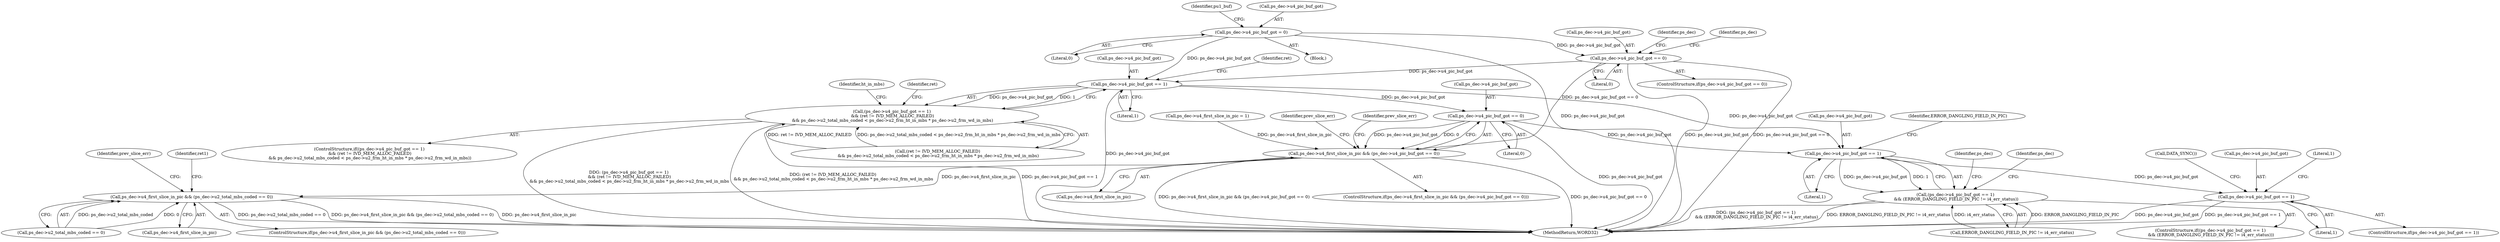 digraph "0_Android_e86d3cfd2bc28dac421092106751e5638d54a848@pointer" {
"1001273" [label="(Call,ps_dec->u4_pic_buf_got == 0)"];
"1000992" [label="(Call,ps_dec->u4_pic_buf_got = 0)"];
"1001504" [label="(Call,ps_dec->u4_pic_buf_got == 1)"];
"1001503" [label="(Call,(ps_dec->u4_pic_buf_got == 1)\n && (ret != IVD_MEM_ALLOC_FAILED)\n && ps_dec->u2_total_mbs_coded < ps_dec->u2_frm_ht_in_mbs * ps_dec->u2_frm_wd_in_mbs)"];
"1001559" [label="(Call,ps_dec->u4_pic_buf_got == 0)"];
"1001555" [label="(Call,ps_dec->u4_first_slice_in_pic && (ps_dec->u4_pic_buf_got == 0))"];
"1001572" [label="(Call,ps_dec->u4_first_slice_in_pic && (ps_dec->u2_total_mbs_coded == 0))"];
"1001876" [label="(Call,ps_dec->u4_pic_buf_got == 1)"];
"1001875" [label="(Call,(ps_dec->u4_pic_buf_got == 1)\n && (ERROR_DANGLING_FIELD_IN_PIC != i4_err_status))"];
"1002219" [label="(Call,ps_dec->u4_pic_buf_got == 1)"];
"1001502" [label="(ControlStructure,if((ps_dec->u4_pic_buf_got == 1)\n && (ret != IVD_MEM_ALLOC_FAILED)\n && ps_dec->u2_total_mbs_coded < ps_dec->u2_frm_ht_in_mbs * ps_dec->u2_frm_wd_in_mbs))"];
"1001300" [label="(Identifier,ps_dec)"];
"1001273" [label="(Call,ps_dec->u4_pic_buf_got == 0)"];
"1002223" [label="(Literal,1)"];
"1001572" [label="(Call,ps_dec->u4_first_slice_in_pic && (ps_dec->u2_total_mbs_coded == 0))"];
"1001565" [label="(Identifier,prev_slice_err)"];
"1001882" [label="(Identifier,ERROR_DANGLING_FIELD_IN_PIC)"];
"1001877" [label="(Call,ps_dec->u4_pic_buf_got)"];
"1002264" [label="(Call,DATA_SYNC())"];
"1002272" [label="(MethodReturn,WORD32)"];
"1001881" [label="(Call,ERROR_DANGLING_FIELD_IN_PIC != i4_err_status)"];
"1001274" [label="(Call,ps_dec->u4_pic_buf_got)"];
"1001511" [label="(Identifier,ret)"];
"1001554" [label="(ControlStructure,if(ps_dec->u4_first_slice_in_pic && (ps_dec->u4_pic_buf_got == 0)))"];
"1001559" [label="(Call,ps_dec->u4_pic_buf_got == 0)"];
"1001582" [label="(Identifier,prev_slice_err)"];
"1001505" [label="(Call,ps_dec->u4_pic_buf_got)"];
"1001576" [label="(Call,ps_dec->u2_total_mbs_coded == 0)"];
"1001880" [label="(Literal,1)"];
"1000996" [label="(Literal,0)"];
"1002218" [label="(ControlStructure,if(ps_dec->u4_pic_buf_got == 1))"];
"1002220" [label="(Call,ps_dec->u4_pic_buf_got)"];
"1001001" [label="(Identifier,pu1_buf)"];
"1002046" [label="(Identifier,ps_dec)"];
"1002219" [label="(Call,ps_dec->u4_pic_buf_got == 1)"];
"1001563" [label="(Literal,0)"];
"1001875" [label="(Call,(ps_dec->u4_pic_buf_got == 1)\n && (ERROR_DANGLING_FIELD_IN_PIC != i4_err_status))"];
"1001621" [label="(Identifier,ret)"];
"1001888" [label="(Identifier,ps_dec)"];
"1001503" [label="(Call,(ps_dec->u4_pic_buf_got == 1)\n && (ret != IVD_MEM_ALLOC_FAILED)\n && ps_dec->u2_total_mbs_coded < ps_dec->u2_frm_ht_in_mbs * ps_dec->u2_frm_wd_in_mbs)"];
"1001876" [label="(Call,ps_dec->u4_pic_buf_got == 1)"];
"1001585" [label="(Identifier,ret1)"];
"1001555" [label="(Call,ps_dec->u4_first_slice_in_pic && (ps_dec->u4_pic_buf_got == 0))"];
"1001569" [label="(Identifier,prev_slice_err)"];
"1000157" [label="(Block,)"];
"1001280" [label="(Identifier,ps_dec)"];
"1001556" [label="(Call,ps_dec->u4_first_slice_in_pic)"];
"1001277" [label="(Literal,0)"];
"1001560" [label="(Call,ps_dec->u4_pic_buf_got)"];
"1002227" [label="(Literal,1)"];
"1001272" [label="(ControlStructure,if(ps_dec->u4_pic_buf_got == 0))"];
"1001504" [label="(Call,ps_dec->u4_pic_buf_got == 1)"];
"1000993" [label="(Call,ps_dec->u4_pic_buf_got)"];
"1001509" [label="(Call,(ret != IVD_MEM_ALLOC_FAILED)\n && ps_dec->u2_total_mbs_coded < ps_dec->u2_frm_ht_in_mbs * ps_dec->u2_frm_wd_in_mbs)"];
"1000950" [label="(Call,ps_dec->u4_first_slice_in_pic = 1)"];
"1001573" [label="(Call,ps_dec->u4_first_slice_in_pic)"];
"1001874" [label="(ControlStructure,if((ps_dec->u4_pic_buf_got == 1)\n && (ERROR_DANGLING_FIELD_IN_PIC != i4_err_status)))"];
"1001531" [label="(Identifier,ht_in_mbs)"];
"1000992" [label="(Call,ps_dec->u4_pic_buf_got = 0)"];
"1001508" [label="(Literal,1)"];
"1001571" [label="(ControlStructure,if(ps_dec->u4_first_slice_in_pic && (ps_dec->u2_total_mbs_coded == 0)))"];
"1001273" -> "1001272"  [label="AST: "];
"1001273" -> "1001277"  [label="CFG: "];
"1001274" -> "1001273"  [label="AST: "];
"1001277" -> "1001273"  [label="AST: "];
"1001280" -> "1001273"  [label="CFG: "];
"1001300" -> "1001273"  [label="CFG: "];
"1001273" -> "1002272"  [label="DDG: ps_dec->u4_pic_buf_got == 0"];
"1001273" -> "1002272"  [label="DDG: ps_dec->u4_pic_buf_got"];
"1000992" -> "1001273"  [label="DDG: ps_dec->u4_pic_buf_got"];
"1001273" -> "1001504"  [label="DDG: ps_dec->u4_pic_buf_got"];
"1001273" -> "1001555"  [label="DDG: ps_dec->u4_pic_buf_got == 0"];
"1000992" -> "1000157"  [label="AST: "];
"1000992" -> "1000996"  [label="CFG: "];
"1000993" -> "1000992"  [label="AST: "];
"1000996" -> "1000992"  [label="AST: "];
"1001001" -> "1000992"  [label="CFG: "];
"1000992" -> "1002272"  [label="DDG: ps_dec->u4_pic_buf_got"];
"1000992" -> "1001504"  [label="DDG: ps_dec->u4_pic_buf_got"];
"1001504" -> "1001503"  [label="AST: "];
"1001504" -> "1001508"  [label="CFG: "];
"1001505" -> "1001504"  [label="AST: "];
"1001508" -> "1001504"  [label="AST: "];
"1001511" -> "1001504"  [label="CFG: "];
"1001503" -> "1001504"  [label="CFG: "];
"1001504" -> "1002272"  [label="DDG: ps_dec->u4_pic_buf_got"];
"1001504" -> "1001503"  [label="DDG: ps_dec->u4_pic_buf_got"];
"1001504" -> "1001503"  [label="DDG: 1"];
"1001504" -> "1001559"  [label="DDG: ps_dec->u4_pic_buf_got"];
"1001504" -> "1001876"  [label="DDG: ps_dec->u4_pic_buf_got"];
"1001503" -> "1001502"  [label="AST: "];
"1001503" -> "1001509"  [label="CFG: "];
"1001509" -> "1001503"  [label="AST: "];
"1001531" -> "1001503"  [label="CFG: "];
"1001621" -> "1001503"  [label="CFG: "];
"1001503" -> "1002272"  [label="DDG: (ret != IVD_MEM_ALLOC_FAILED)\n && ps_dec->u2_total_mbs_coded < ps_dec->u2_frm_ht_in_mbs * ps_dec->u2_frm_wd_in_mbs"];
"1001503" -> "1002272"  [label="DDG: ps_dec->u4_pic_buf_got == 1"];
"1001503" -> "1002272"  [label="DDG: (ps_dec->u4_pic_buf_got == 1)\n && (ret != IVD_MEM_ALLOC_FAILED)\n && ps_dec->u2_total_mbs_coded < ps_dec->u2_frm_ht_in_mbs * ps_dec->u2_frm_wd_in_mbs"];
"1001509" -> "1001503"  [label="DDG: ret != IVD_MEM_ALLOC_FAILED"];
"1001509" -> "1001503"  [label="DDG: ps_dec->u2_total_mbs_coded < ps_dec->u2_frm_ht_in_mbs * ps_dec->u2_frm_wd_in_mbs"];
"1001559" -> "1001555"  [label="AST: "];
"1001559" -> "1001563"  [label="CFG: "];
"1001560" -> "1001559"  [label="AST: "];
"1001563" -> "1001559"  [label="AST: "];
"1001555" -> "1001559"  [label="CFG: "];
"1001559" -> "1002272"  [label="DDG: ps_dec->u4_pic_buf_got"];
"1001559" -> "1001555"  [label="DDG: ps_dec->u4_pic_buf_got"];
"1001559" -> "1001555"  [label="DDG: 0"];
"1001559" -> "1001876"  [label="DDG: ps_dec->u4_pic_buf_got"];
"1001555" -> "1001554"  [label="AST: "];
"1001555" -> "1001556"  [label="CFG: "];
"1001556" -> "1001555"  [label="AST: "];
"1001565" -> "1001555"  [label="CFG: "];
"1001569" -> "1001555"  [label="CFG: "];
"1001555" -> "1002272"  [label="DDG: ps_dec->u4_pic_buf_got == 0"];
"1001555" -> "1002272"  [label="DDG: ps_dec->u4_first_slice_in_pic && (ps_dec->u4_pic_buf_got == 0)"];
"1000950" -> "1001555"  [label="DDG: ps_dec->u4_first_slice_in_pic"];
"1001555" -> "1001572"  [label="DDG: ps_dec->u4_first_slice_in_pic"];
"1001572" -> "1001571"  [label="AST: "];
"1001572" -> "1001573"  [label="CFG: "];
"1001572" -> "1001576"  [label="CFG: "];
"1001573" -> "1001572"  [label="AST: "];
"1001576" -> "1001572"  [label="AST: "];
"1001582" -> "1001572"  [label="CFG: "];
"1001585" -> "1001572"  [label="CFG: "];
"1001572" -> "1002272"  [label="DDG: ps_dec->u4_first_slice_in_pic"];
"1001572" -> "1002272"  [label="DDG: ps_dec->u2_total_mbs_coded == 0"];
"1001572" -> "1002272"  [label="DDG: ps_dec->u4_first_slice_in_pic && (ps_dec->u2_total_mbs_coded == 0)"];
"1001576" -> "1001572"  [label="DDG: ps_dec->u2_total_mbs_coded"];
"1001576" -> "1001572"  [label="DDG: 0"];
"1001876" -> "1001875"  [label="AST: "];
"1001876" -> "1001880"  [label="CFG: "];
"1001877" -> "1001876"  [label="AST: "];
"1001880" -> "1001876"  [label="AST: "];
"1001882" -> "1001876"  [label="CFG: "];
"1001875" -> "1001876"  [label="CFG: "];
"1001876" -> "1001875"  [label="DDG: ps_dec->u4_pic_buf_got"];
"1001876" -> "1001875"  [label="DDG: 1"];
"1001876" -> "1002219"  [label="DDG: ps_dec->u4_pic_buf_got"];
"1001875" -> "1001874"  [label="AST: "];
"1001875" -> "1001881"  [label="CFG: "];
"1001881" -> "1001875"  [label="AST: "];
"1001888" -> "1001875"  [label="CFG: "];
"1002046" -> "1001875"  [label="CFG: "];
"1001875" -> "1002272"  [label="DDG: (ps_dec->u4_pic_buf_got == 1)\n && (ERROR_DANGLING_FIELD_IN_PIC != i4_err_status)"];
"1001875" -> "1002272"  [label="DDG: ERROR_DANGLING_FIELD_IN_PIC != i4_err_status"];
"1001881" -> "1001875"  [label="DDG: ERROR_DANGLING_FIELD_IN_PIC"];
"1001881" -> "1001875"  [label="DDG: i4_err_status"];
"1002219" -> "1002218"  [label="AST: "];
"1002219" -> "1002223"  [label="CFG: "];
"1002220" -> "1002219"  [label="AST: "];
"1002223" -> "1002219"  [label="AST: "];
"1002227" -> "1002219"  [label="CFG: "];
"1002264" -> "1002219"  [label="CFG: "];
"1002219" -> "1002272"  [label="DDG: ps_dec->u4_pic_buf_got"];
"1002219" -> "1002272"  [label="DDG: ps_dec->u4_pic_buf_got == 1"];
}
